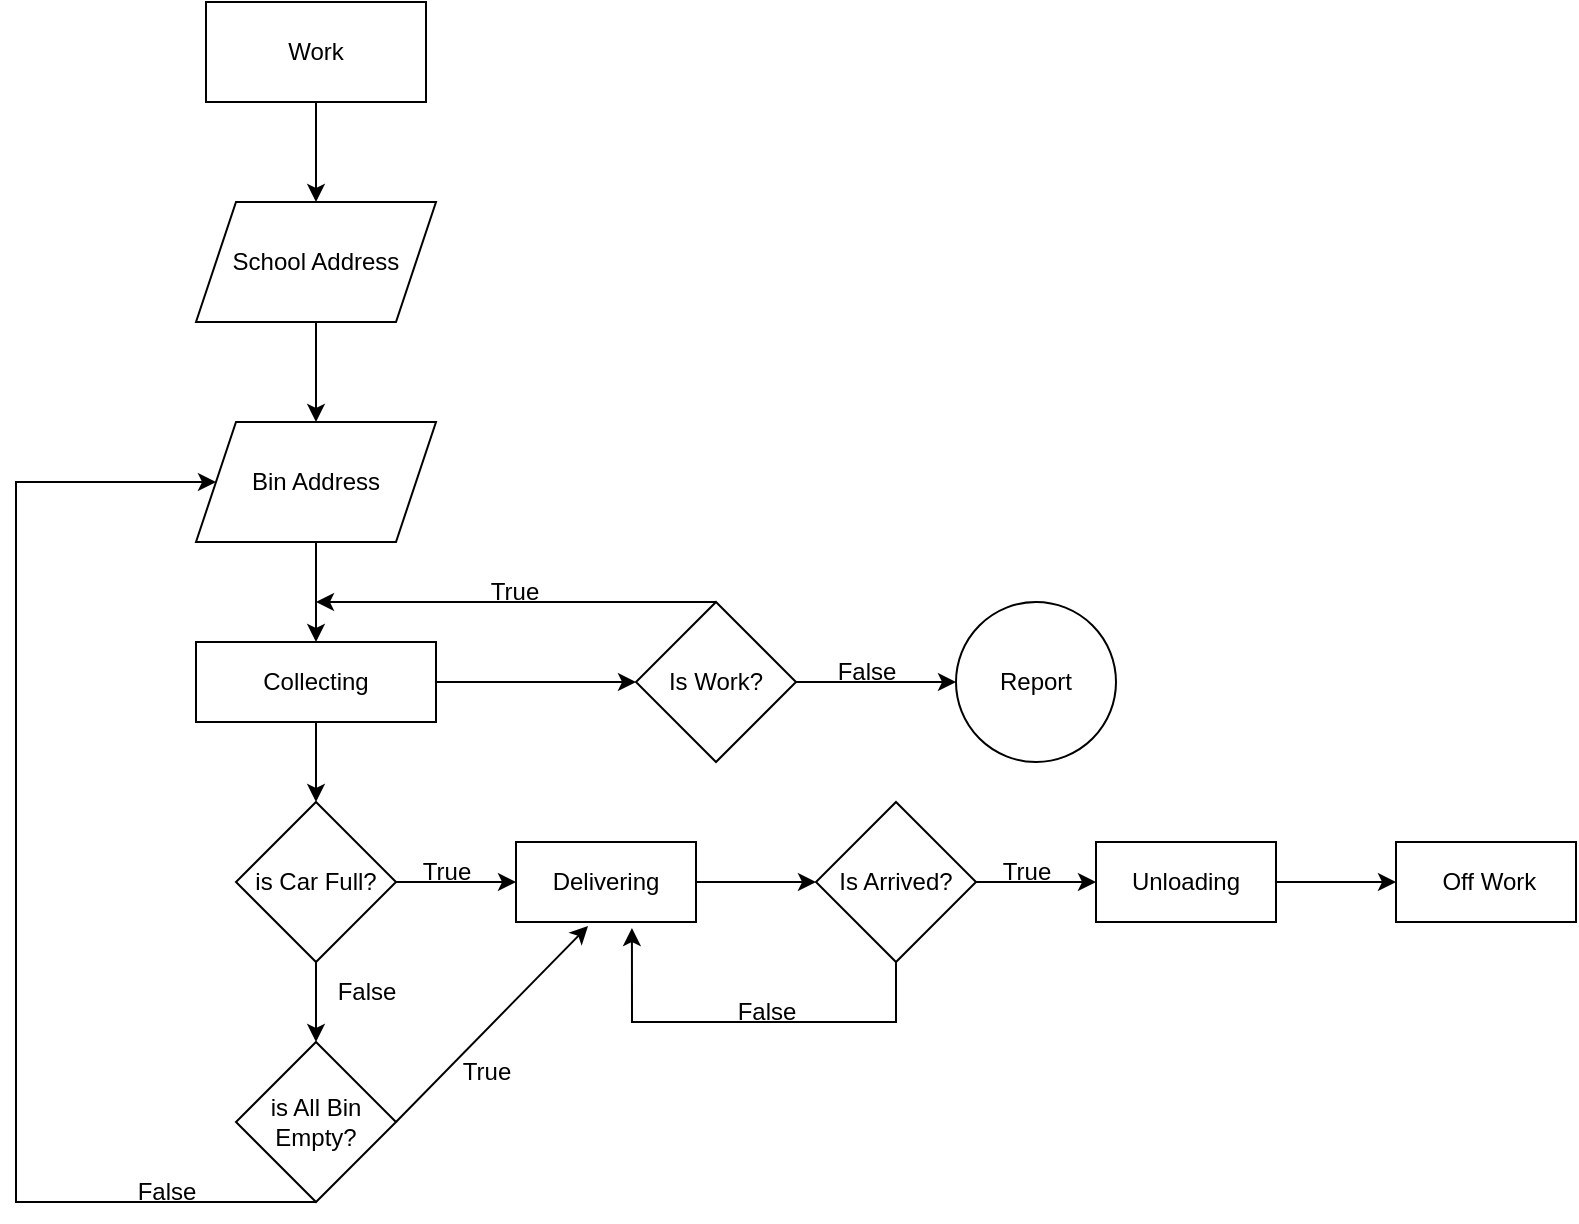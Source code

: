 <mxfile version="21.3.7" type="github">
  <diagram id="C5RBs43oDa-KdzZeNtuy" name="Page-1">
    <mxGraphModel dx="1272" dy="745" grid="1" gridSize="10" guides="1" tooltips="1" connect="1" arrows="1" fold="1" page="1" pageScale="1" pageWidth="827" pageHeight="1169" math="0" shadow="0">
      <root>
        <mxCell id="WIyWlLk6GJQsqaUBKTNV-0" />
        <mxCell id="WIyWlLk6GJQsqaUBKTNV-1" parent="WIyWlLk6GJQsqaUBKTNV-0" />
        <mxCell id="WIyWlLk6GJQsqaUBKTNV-2" value="" style="rounded=0;html=1;jettySize=auto;orthogonalLoop=1;fontSize=11;endArrow=block;endFill=0;endSize=8;strokeWidth=1;shadow=0;labelBackgroundColor=none;edgeStyle=orthogonalEdgeStyle;" parent="WIyWlLk6GJQsqaUBKTNV-1" target="WIyWlLk6GJQsqaUBKTNV-6" edge="1">
          <mxGeometry relative="1" as="geometry">
            <mxPoint x="220" y="120" as="sourcePoint" />
          </mxGeometry>
        </mxCell>
        <mxCell id="WIyWlLk6GJQsqaUBKTNV-4" value="Yes" style="rounded=0;html=1;jettySize=auto;orthogonalLoop=1;fontSize=11;endArrow=block;endFill=0;endSize=8;strokeWidth=1;shadow=0;labelBackgroundColor=none;edgeStyle=orthogonalEdgeStyle;" parent="WIyWlLk6GJQsqaUBKTNV-1" target="WIyWlLk6GJQsqaUBKTNV-10" edge="1">
          <mxGeometry y="20" relative="1" as="geometry">
            <mxPoint as="offset" />
            <mxPoint x="220" y="250" as="sourcePoint" />
          </mxGeometry>
        </mxCell>
        <mxCell id="WIyWlLk6GJQsqaUBKTNV-5" value="No" style="edgeStyle=orthogonalEdgeStyle;rounded=0;html=1;jettySize=auto;orthogonalLoop=1;fontSize=11;endArrow=block;endFill=0;endSize=8;strokeWidth=1;shadow=0;labelBackgroundColor=none;" parent="WIyWlLk6GJQsqaUBKTNV-1" source="WIyWlLk6GJQsqaUBKTNV-6" edge="1">
          <mxGeometry y="10" relative="1" as="geometry">
            <mxPoint as="offset" />
            <mxPoint x="320" y="210" as="targetPoint" />
          </mxGeometry>
        </mxCell>
        <mxCell id="WIyWlLk6GJQsqaUBKTNV-8" value="No" style="rounded=0;html=1;jettySize=auto;orthogonalLoop=1;fontSize=11;endArrow=block;endFill=0;endSize=8;strokeWidth=1;shadow=0;labelBackgroundColor=none;edgeStyle=orthogonalEdgeStyle;" parent="WIyWlLk6GJQsqaUBKTNV-1" target="WIyWlLk6GJQsqaUBKTNV-11" edge="1">
          <mxGeometry x="0.333" y="20" relative="1" as="geometry">
            <mxPoint as="offset" />
            <mxPoint x="220" y="370" as="sourcePoint" />
          </mxGeometry>
        </mxCell>
        <mxCell id="WIyWlLk6GJQsqaUBKTNV-9" value="Yes" style="edgeStyle=orthogonalEdgeStyle;rounded=0;html=1;jettySize=auto;orthogonalLoop=1;fontSize=11;endArrow=block;endFill=0;endSize=8;strokeWidth=1;shadow=0;labelBackgroundColor=none;" parent="WIyWlLk6GJQsqaUBKTNV-1" target="WIyWlLk6GJQsqaUBKTNV-12" edge="1">
          <mxGeometry y="10" relative="1" as="geometry">
            <mxPoint as="offset" />
            <mxPoint x="270" y="330" as="sourcePoint" />
          </mxGeometry>
        </mxCell>
        <mxCell id="GLG7D7mFvPxgwql4SJhZ-4" value="" style="edgeStyle=orthogonalEdgeStyle;rounded=0;orthogonalLoop=1;jettySize=auto;html=1;" edge="1" parent="WIyWlLk6GJQsqaUBKTNV-1" source="GLG7D7mFvPxgwql4SJhZ-0" target="GLG7D7mFvPxgwql4SJhZ-3">
          <mxGeometry relative="1" as="geometry" />
        </mxCell>
        <mxCell id="GLG7D7mFvPxgwql4SJhZ-0" value="Work" style="rounded=0;whiteSpace=wrap;html=1;" vertex="1" parent="WIyWlLk6GJQsqaUBKTNV-1">
          <mxGeometry x="285" y="60" width="110" height="50" as="geometry" />
        </mxCell>
        <mxCell id="GLG7D7mFvPxgwql4SJhZ-6" value="" style="edgeStyle=orthogonalEdgeStyle;rounded=0;orthogonalLoop=1;jettySize=auto;html=1;" edge="1" parent="WIyWlLk6GJQsqaUBKTNV-1" source="GLG7D7mFvPxgwql4SJhZ-3" target="GLG7D7mFvPxgwql4SJhZ-5">
          <mxGeometry relative="1" as="geometry" />
        </mxCell>
        <mxCell id="GLG7D7mFvPxgwql4SJhZ-3" value="School Address" style="shape=parallelogram;perimeter=parallelogramPerimeter;whiteSpace=wrap;html=1;fixedSize=1;rounded=0;" vertex="1" parent="WIyWlLk6GJQsqaUBKTNV-1">
          <mxGeometry x="280" y="160" width="120" height="60" as="geometry" />
        </mxCell>
        <mxCell id="GLG7D7mFvPxgwql4SJhZ-10" value="" style="edgeStyle=orthogonalEdgeStyle;rounded=0;orthogonalLoop=1;jettySize=auto;html=1;" edge="1" parent="WIyWlLk6GJQsqaUBKTNV-1" source="GLG7D7mFvPxgwql4SJhZ-5" target="GLG7D7mFvPxgwql4SJhZ-9">
          <mxGeometry relative="1" as="geometry" />
        </mxCell>
        <mxCell id="GLG7D7mFvPxgwql4SJhZ-5" value="Bin Address" style="shape=parallelogram;perimeter=parallelogramPerimeter;whiteSpace=wrap;html=1;fixedSize=1;rounded=0;" vertex="1" parent="WIyWlLk6GJQsqaUBKTNV-1">
          <mxGeometry x="280" y="270" width="120" height="60" as="geometry" />
        </mxCell>
        <mxCell id="GLG7D7mFvPxgwql4SJhZ-12" value="" style="edgeStyle=orthogonalEdgeStyle;rounded=0;orthogonalLoop=1;jettySize=auto;html=1;" edge="1" parent="WIyWlLk6GJQsqaUBKTNV-1" source="GLG7D7mFvPxgwql4SJhZ-9" target="GLG7D7mFvPxgwql4SJhZ-11">
          <mxGeometry relative="1" as="geometry" />
        </mxCell>
        <mxCell id="GLG7D7mFvPxgwql4SJhZ-21" value="" style="edgeStyle=orthogonalEdgeStyle;rounded=0;orthogonalLoop=1;jettySize=auto;html=1;" edge="1" parent="WIyWlLk6GJQsqaUBKTNV-1" source="GLG7D7mFvPxgwql4SJhZ-9" target="GLG7D7mFvPxgwql4SJhZ-20">
          <mxGeometry relative="1" as="geometry" />
        </mxCell>
        <mxCell id="GLG7D7mFvPxgwql4SJhZ-9" value="Collecting" style="whiteSpace=wrap;html=1;rounded=0;" vertex="1" parent="WIyWlLk6GJQsqaUBKTNV-1">
          <mxGeometry x="280" y="380" width="120" height="40" as="geometry" />
        </mxCell>
        <mxCell id="GLG7D7mFvPxgwql4SJhZ-18" value="" style="edgeStyle=orthogonalEdgeStyle;rounded=0;orthogonalLoop=1;jettySize=auto;html=1;" edge="1" parent="WIyWlLk6GJQsqaUBKTNV-1" source="GLG7D7mFvPxgwql4SJhZ-11" target="GLG7D7mFvPxgwql4SJhZ-17">
          <mxGeometry relative="1" as="geometry" />
        </mxCell>
        <mxCell id="GLG7D7mFvPxgwql4SJhZ-11" value="Is Work?" style="rhombus;whiteSpace=wrap;html=1;rounded=0;" vertex="1" parent="WIyWlLk6GJQsqaUBKTNV-1">
          <mxGeometry x="500" y="360" width="80" height="80" as="geometry" />
        </mxCell>
        <mxCell id="GLG7D7mFvPxgwql4SJhZ-13" value="" style="endArrow=classic;html=1;rounded=0;" edge="1" parent="WIyWlLk6GJQsqaUBKTNV-1">
          <mxGeometry width="50" height="50" relative="1" as="geometry">
            <mxPoint x="540" y="360" as="sourcePoint" />
            <mxPoint x="340" y="360" as="targetPoint" />
          </mxGeometry>
        </mxCell>
        <mxCell id="GLG7D7mFvPxgwql4SJhZ-14" value="True" style="text;html=1;align=center;verticalAlign=middle;resizable=0;points=[];autosize=1;strokeColor=none;fillColor=none;" vertex="1" parent="WIyWlLk6GJQsqaUBKTNV-1">
          <mxGeometry x="414" y="340" width="50" height="30" as="geometry" />
        </mxCell>
        <mxCell id="GLG7D7mFvPxgwql4SJhZ-17" value="Report" style="ellipse;whiteSpace=wrap;html=1;rounded=0;" vertex="1" parent="WIyWlLk6GJQsqaUBKTNV-1">
          <mxGeometry x="660" y="360" width="80" height="80" as="geometry" />
        </mxCell>
        <mxCell id="GLG7D7mFvPxgwql4SJhZ-19" value="False" style="text;html=1;align=center;verticalAlign=middle;resizable=0;points=[];autosize=1;strokeColor=none;fillColor=none;" vertex="1" parent="WIyWlLk6GJQsqaUBKTNV-1">
          <mxGeometry x="590" y="380" width="50" height="30" as="geometry" />
        </mxCell>
        <mxCell id="GLG7D7mFvPxgwql4SJhZ-23" value="" style="edgeStyle=orthogonalEdgeStyle;rounded=0;orthogonalLoop=1;jettySize=auto;html=1;" edge="1" parent="WIyWlLk6GJQsqaUBKTNV-1" source="GLG7D7mFvPxgwql4SJhZ-20" target="GLG7D7mFvPxgwql4SJhZ-22">
          <mxGeometry relative="1" as="geometry" />
        </mxCell>
        <mxCell id="GLG7D7mFvPxgwql4SJhZ-31" value="" style="edgeStyle=orthogonalEdgeStyle;rounded=0;orthogonalLoop=1;jettySize=auto;html=1;" edge="1" parent="WIyWlLk6GJQsqaUBKTNV-1" source="GLG7D7mFvPxgwql4SJhZ-20" target="GLG7D7mFvPxgwql4SJhZ-30">
          <mxGeometry relative="1" as="geometry" />
        </mxCell>
        <mxCell id="GLG7D7mFvPxgwql4SJhZ-20" value="is Car Full?" style="rhombus;whiteSpace=wrap;html=1;rounded=0;" vertex="1" parent="WIyWlLk6GJQsqaUBKTNV-1">
          <mxGeometry x="300" y="460" width="80" height="80" as="geometry" />
        </mxCell>
        <mxCell id="GLG7D7mFvPxgwql4SJhZ-22" value="is All Bin Empty?" style="rhombus;whiteSpace=wrap;html=1;rounded=0;" vertex="1" parent="WIyWlLk6GJQsqaUBKTNV-1">
          <mxGeometry x="300" y="580" width="80" height="80" as="geometry" />
        </mxCell>
        <mxCell id="GLG7D7mFvPxgwql4SJhZ-26" value="False" style="text;html=1;align=center;verticalAlign=middle;resizable=0;points=[];autosize=1;strokeColor=none;fillColor=none;" vertex="1" parent="WIyWlLk6GJQsqaUBKTNV-1">
          <mxGeometry x="340" y="540" width="50" height="30" as="geometry" />
        </mxCell>
        <mxCell id="GLG7D7mFvPxgwql4SJhZ-28" value="False" style="text;html=1;align=center;verticalAlign=middle;resizable=0;points=[];autosize=1;strokeColor=none;fillColor=none;" vertex="1" parent="WIyWlLk6GJQsqaUBKTNV-1">
          <mxGeometry x="240" y="640" width="50" height="30" as="geometry" />
        </mxCell>
        <mxCell id="GLG7D7mFvPxgwql4SJhZ-29" value="" style="endArrow=classic;html=1;rounded=0;entryX=0;entryY=0.5;entryDx=0;entryDy=0;" edge="1" parent="WIyWlLk6GJQsqaUBKTNV-1" target="GLG7D7mFvPxgwql4SJhZ-5">
          <mxGeometry width="50" height="50" relative="1" as="geometry">
            <mxPoint x="340" y="660" as="sourcePoint" />
            <mxPoint x="390" y="610" as="targetPoint" />
            <Array as="points">
              <mxPoint x="190" y="660" />
              <mxPoint x="190" y="300" />
            </Array>
          </mxGeometry>
        </mxCell>
        <mxCell id="GLG7D7mFvPxgwql4SJhZ-36" value="" style="edgeStyle=orthogonalEdgeStyle;rounded=0;orthogonalLoop=1;jettySize=auto;html=1;" edge="1" parent="WIyWlLk6GJQsqaUBKTNV-1" source="GLG7D7mFvPxgwql4SJhZ-30" target="GLG7D7mFvPxgwql4SJhZ-35">
          <mxGeometry relative="1" as="geometry" />
        </mxCell>
        <mxCell id="GLG7D7mFvPxgwql4SJhZ-30" value="Delivering" style="whiteSpace=wrap;html=1;rounded=0;" vertex="1" parent="WIyWlLk6GJQsqaUBKTNV-1">
          <mxGeometry x="440" y="480" width="90" height="40" as="geometry" />
        </mxCell>
        <mxCell id="GLG7D7mFvPxgwql4SJhZ-32" value="True" style="text;html=1;align=center;verticalAlign=middle;resizable=0;points=[];autosize=1;strokeColor=none;fillColor=none;" vertex="1" parent="WIyWlLk6GJQsqaUBKTNV-1">
          <mxGeometry x="380" y="480" width="50" height="30" as="geometry" />
        </mxCell>
        <mxCell id="GLG7D7mFvPxgwql4SJhZ-33" value="" style="endArrow=classic;html=1;rounded=0;entryX=0.4;entryY=1.05;entryDx=0;entryDy=0;entryPerimeter=0;" edge="1" parent="WIyWlLk6GJQsqaUBKTNV-1" target="GLG7D7mFvPxgwql4SJhZ-30">
          <mxGeometry width="50" height="50" relative="1" as="geometry">
            <mxPoint x="380" y="620" as="sourcePoint" />
            <mxPoint x="430" y="570" as="targetPoint" />
          </mxGeometry>
        </mxCell>
        <mxCell id="GLG7D7mFvPxgwql4SJhZ-34" value="True" style="text;html=1;align=center;verticalAlign=middle;resizable=0;points=[];autosize=1;strokeColor=none;fillColor=none;" vertex="1" parent="WIyWlLk6GJQsqaUBKTNV-1">
          <mxGeometry x="400" y="580" width="50" height="30" as="geometry" />
        </mxCell>
        <mxCell id="GLG7D7mFvPxgwql4SJhZ-38" value="" style="edgeStyle=orthogonalEdgeStyle;rounded=0;orthogonalLoop=1;jettySize=auto;html=1;" edge="1" parent="WIyWlLk6GJQsqaUBKTNV-1" source="GLG7D7mFvPxgwql4SJhZ-35" target="GLG7D7mFvPxgwql4SJhZ-37">
          <mxGeometry relative="1" as="geometry" />
        </mxCell>
        <mxCell id="GLG7D7mFvPxgwql4SJhZ-35" value="Is Arrived?" style="rhombus;whiteSpace=wrap;html=1;rounded=0;" vertex="1" parent="WIyWlLk6GJQsqaUBKTNV-1">
          <mxGeometry x="590" y="460" width="80" height="80" as="geometry" />
        </mxCell>
        <mxCell id="GLG7D7mFvPxgwql4SJhZ-43" value="" style="edgeStyle=orthogonalEdgeStyle;rounded=0;orthogonalLoop=1;jettySize=auto;html=1;" edge="1" parent="WIyWlLk6GJQsqaUBKTNV-1" source="GLG7D7mFvPxgwql4SJhZ-37" target="GLG7D7mFvPxgwql4SJhZ-42">
          <mxGeometry relative="1" as="geometry" />
        </mxCell>
        <mxCell id="GLG7D7mFvPxgwql4SJhZ-37" value="Unloading" style="rounded=0;whiteSpace=wrap;html=1;" vertex="1" parent="WIyWlLk6GJQsqaUBKTNV-1">
          <mxGeometry x="730" y="480" width="90" height="40" as="geometry" />
        </mxCell>
        <mxCell id="GLG7D7mFvPxgwql4SJhZ-39" value="True" style="text;html=1;align=center;verticalAlign=middle;resizable=0;points=[];autosize=1;strokeColor=none;fillColor=none;" vertex="1" parent="WIyWlLk6GJQsqaUBKTNV-1">
          <mxGeometry x="670" y="480" width="50" height="30" as="geometry" />
        </mxCell>
        <mxCell id="GLG7D7mFvPxgwql4SJhZ-40" value="" style="endArrow=classic;html=1;rounded=0;entryX=0.644;entryY=1.075;entryDx=0;entryDy=0;entryPerimeter=0;" edge="1" parent="WIyWlLk6GJQsqaUBKTNV-1" target="GLG7D7mFvPxgwql4SJhZ-30">
          <mxGeometry width="50" height="50" relative="1" as="geometry">
            <mxPoint x="630" y="540" as="sourcePoint" />
            <mxPoint x="680" y="490" as="targetPoint" />
            <Array as="points">
              <mxPoint x="630" y="570" />
              <mxPoint x="498" y="570" />
            </Array>
          </mxGeometry>
        </mxCell>
        <mxCell id="GLG7D7mFvPxgwql4SJhZ-41" value="False" style="text;html=1;align=center;verticalAlign=middle;resizable=0;points=[];autosize=1;strokeColor=none;fillColor=none;" vertex="1" parent="WIyWlLk6GJQsqaUBKTNV-1">
          <mxGeometry x="540" y="550" width="50" height="30" as="geometry" />
        </mxCell>
        <mxCell id="GLG7D7mFvPxgwql4SJhZ-42" value="&amp;nbsp;Off Work" style="rounded=0;whiteSpace=wrap;html=1;" vertex="1" parent="WIyWlLk6GJQsqaUBKTNV-1">
          <mxGeometry x="880" y="480" width="90" height="40" as="geometry" />
        </mxCell>
      </root>
    </mxGraphModel>
  </diagram>
</mxfile>
